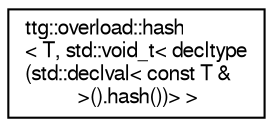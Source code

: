 digraph "Graphical Class Hierarchy"
{
 // LATEX_PDF_SIZE
  edge [fontname="FreeSans",fontsize="10",labelfontname="FreeSans",labelfontsize="10"];
  node [fontname="FreeSans",fontsize="10",shape=record];
  rankdir="LR";
  Node0 [label="ttg::overload::hash\l\< T, std::void_t\< decltype\l(std::declval\< const T &\l \>().hash())\> \>",height=0.2,width=0.4,color="black", fillcolor="white", style="filled",URL="$structttg_1_1overload_1_1hash_3_01_t_00_01std_1_1void__t_3_01decltype_07std_1_1declval_3_01const212d0ea2467285ffa4ae23066b7f8e9c.html",tooltip="instantiation of hash for types which have member function hash()"];
}
